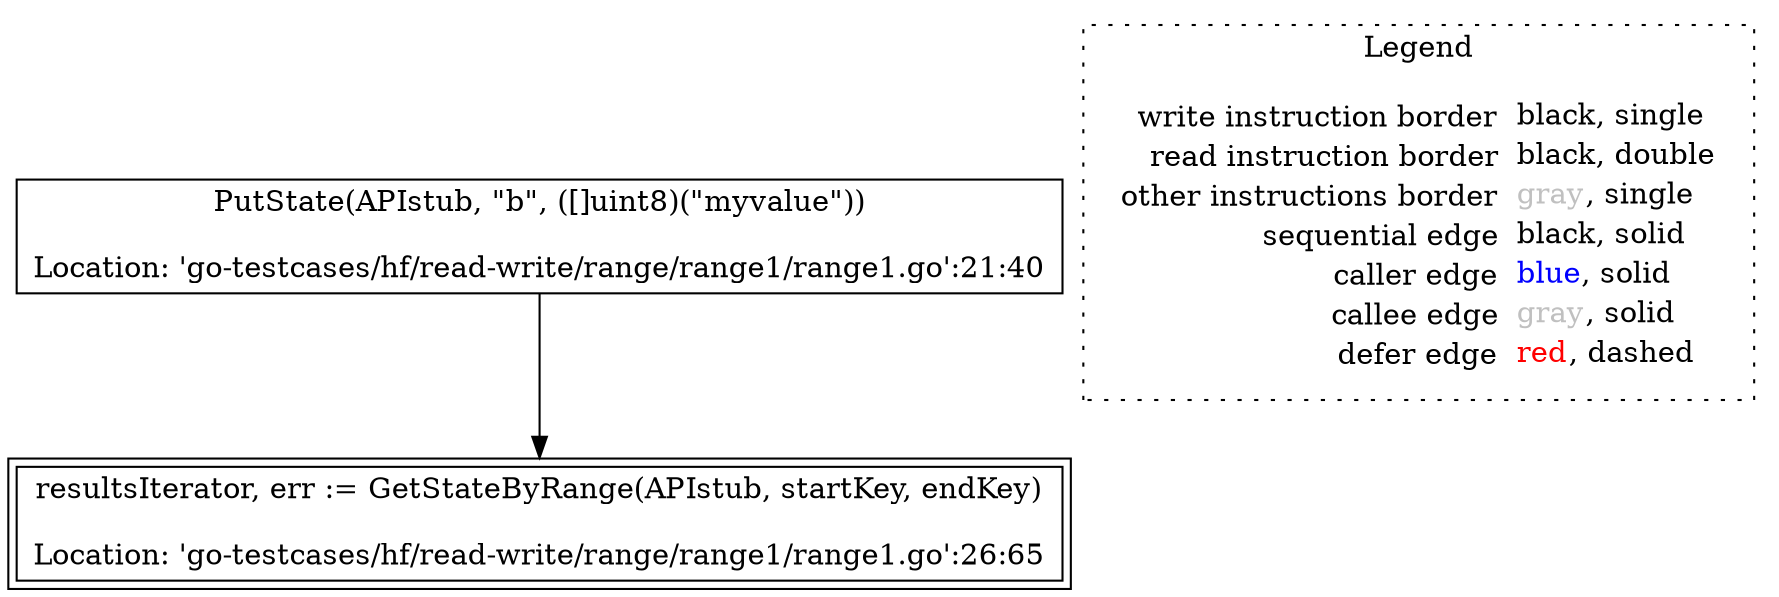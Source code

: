 digraph {
	"node0" [shape="rect",color="black",label=<PutState(APIstub, &quot;b&quot;, ([]uint8)(&quot;myvalue&quot;))<BR/><BR/>Location: 'go-testcases/hf/read-write/range/range1/range1.go':21:40>];
	"node1" [shape="rect",color="black",peripheries="2",label=<resultsIterator, err := GetStateByRange(APIstub, startKey, endKey)<BR/><BR/>Location: 'go-testcases/hf/read-write/range/range1/range1.go':26:65>];
	"node0" -> "node1" [color="black"];
subgraph cluster_legend {
	label="Legend";
	style=dotted;
	node [shape=plaintext];
	"legend" [label=<<table border="0" cellpadding="2" cellspacing="0" cellborder="0"><tr><td align="right">write instruction border&nbsp;</td><td align="left"><font color="black">black</font>, single</td></tr><tr><td align="right">read instruction border&nbsp;</td><td align="left"><font color="black">black</font>, double</td></tr><tr><td align="right">other instructions border&nbsp;</td><td align="left"><font color="gray">gray</font>, single</td></tr><tr><td align="right">sequential edge&nbsp;</td><td align="left"><font color="black">black</font>, solid</td></tr><tr><td align="right">caller edge&nbsp;</td><td align="left"><font color="blue">blue</font>, solid</td></tr><tr><td align="right">callee edge&nbsp;</td><td align="left"><font color="gray">gray</font>, solid</td></tr><tr><td align="right">defer edge&nbsp;</td><td align="left"><font color="red">red</font>, dashed</td></tr></table>>];
}

}
